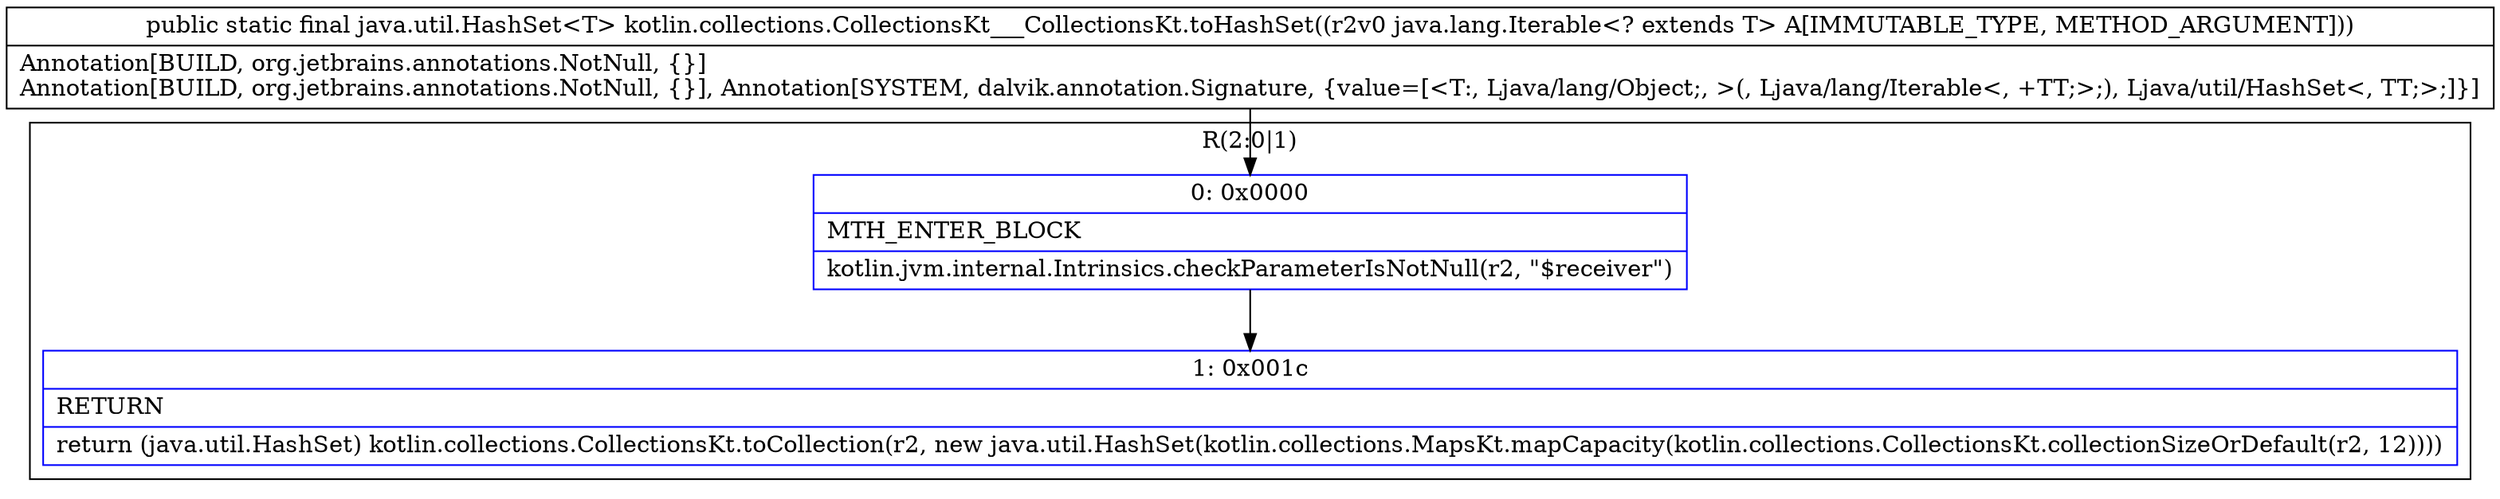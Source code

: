 digraph "CFG forkotlin.collections.CollectionsKt___CollectionsKt.toHashSet(Ljava\/lang\/Iterable;)Ljava\/util\/HashSet;" {
subgraph cluster_Region_142667657 {
label = "R(2:0|1)";
node [shape=record,color=blue];
Node_0 [shape=record,label="{0\:\ 0x0000|MTH_ENTER_BLOCK\l|kotlin.jvm.internal.Intrinsics.checkParameterIsNotNull(r2, \"$receiver\")\l}"];
Node_1 [shape=record,label="{1\:\ 0x001c|RETURN\l|return (java.util.HashSet) kotlin.collections.CollectionsKt.toCollection(r2, new java.util.HashSet(kotlin.collections.MapsKt.mapCapacity(kotlin.collections.CollectionsKt.collectionSizeOrDefault(r2, 12))))\l}"];
}
MethodNode[shape=record,label="{public static final java.util.HashSet\<T\> kotlin.collections.CollectionsKt___CollectionsKt.toHashSet((r2v0 java.lang.Iterable\<? extends T\> A[IMMUTABLE_TYPE, METHOD_ARGUMENT]))  | Annotation[BUILD, org.jetbrains.annotations.NotNull, \{\}]\lAnnotation[BUILD, org.jetbrains.annotations.NotNull, \{\}], Annotation[SYSTEM, dalvik.annotation.Signature, \{value=[\<T:, Ljava\/lang\/Object;, \>(, Ljava\/lang\/Iterable\<, +TT;\>;), Ljava\/util\/HashSet\<, TT;\>;]\}]\l}"];
MethodNode -> Node_0;
Node_0 -> Node_1;
}

